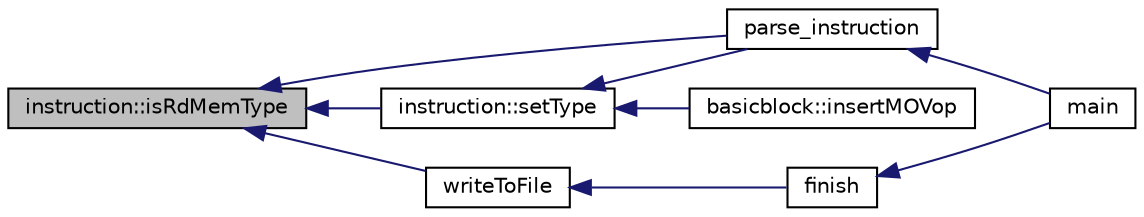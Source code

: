 digraph G
{
  edge [fontname="Helvetica",fontsize="10",labelfontname="Helvetica",labelfontsize="10"];
  node [fontname="Helvetica",fontsize="10",shape=record];
  rankdir=LR;
  Node1 [label="instruction::isRdMemType",height=0.2,width=0.4,color="black", fillcolor="grey75", style="filled" fontcolor="black"];
  Node1 -> Node2 [dir=back,color="midnightblue",fontsize="10",style="solid",fontname="Helvetica"];
  Node2 [label="parse_instruction",height=0.2,width=0.4,color="black", fillcolor="white", style="filled",URL="$make__instruction_8cpp.html#abe7a2d116e3e54c66d70fff6e83b0bae"];
  Node2 -> Node3 [dir=back,color="midnightblue",fontsize="10",style="solid",fontname="Helvetica"];
  Node3 [label="main",height=0.2,width=0.4,color="black", fillcolor="white", style="filled",URL="$main_8cpp.html#a0ddf1224851353fc92bfbff6f499fa97"];
  Node1 -> Node4 [dir=back,color="midnightblue",fontsize="10",style="solid",fontname="Helvetica"];
  Node4 [label="instruction::setType",height=0.2,width=0.4,color="black", fillcolor="white", style="filled",URL="$classinstruction.html#aa6ff7d5323483cf18c10687ed8c1dc73"];
  Node4 -> Node5 [dir=back,color="midnightblue",fontsize="10",style="solid",fontname="Helvetica"];
  Node5 [label="basicblock::insertMOVop",height=0.2,width=0.4,color="black", fillcolor="white", style="filled",URL="$classbasicblock.html#a688f53e1f072393e2a972974b57be536"];
  Node4 -> Node2 [dir=back,color="midnightblue",fontsize="10",style="solid",fontname="Helvetica"];
  Node1 -> Node6 [dir=back,color="midnightblue",fontsize="10",style="solid",fontname="Helvetica"];
  Node6 [label="writeToFile",height=0.2,width=0.4,color="black", fillcolor="white", style="filled",URL="$logGen_8h.html#a111c3cfd4c45c7ead9955dc4b71a1c12"];
  Node6 -> Node7 [dir=back,color="midnightblue",fontsize="10",style="solid",fontname="Helvetica"];
  Node7 [label="finish",height=0.2,width=0.4,color="black", fillcolor="white", style="filled",URL="$main_8cpp.html#a95cf23fdc260a92c373256cf79d940f2"];
  Node7 -> Node3 [dir=back,color="midnightblue",fontsize="10",style="solid",fontname="Helvetica"];
}
